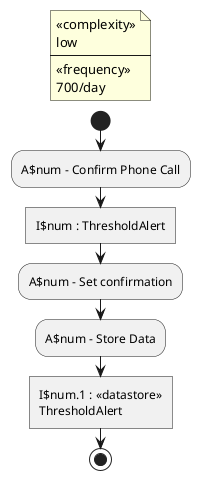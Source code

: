 @startuml confirm_phone_call

!$num = 1

floating note
<<complexity>>
low
----
<<frequency>>
700/day
end note


start
:A$num - Confirm Phone Call; <<acceptEvent>>
:I$num : ThresholdAlert; <<task>>
!$num = $num + 1

:A$num - Set confirmation;
!$num = $num + 1

:A$num - Store Data;
:I$num.1 : <<datastore>>
ThresholdAlert; <<task>>
stop
@enduml
